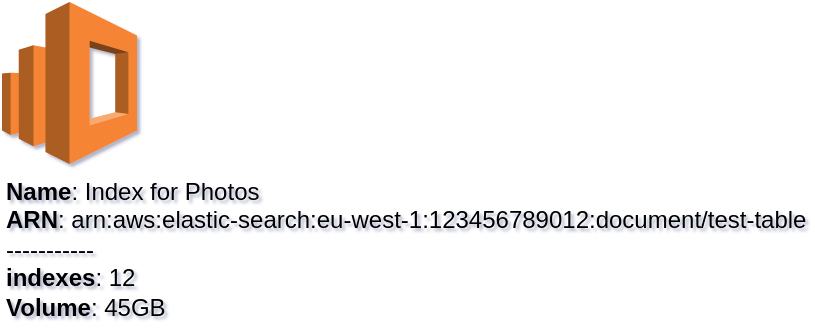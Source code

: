 <mxfile type="MultiCloud">
	<diagram id="diagram_1" name="AWS components">
		<mxGraphModel dx="1015" dy="661" grid="1" gridSize="10" guides="1" tooltips="1" connect="1" arrows="1" fold="1" page="1" pageScale="1" pageWidth="850" pageHeight="1100" math="0" shadow="1">
			<root>
				<mxCell id="0"/>
				<mxCell id="1" parent="0"/>
				<mxCell id="vertex:elasticsearch_service:arn:aws:elastic-search:eu-west-1:123456789012:document/test-table" value="&lt;b&gt;Name&lt;/b&gt;: Index for Photos&lt;BR&gt;&lt;b&gt;ARN&lt;/b&gt;: arn:aws:elastic-search:eu-west-1:123456789012:document/test-table&lt;BR&gt;-----------&lt;BR&gt;&lt;b&gt;indexes&lt;/b&gt;: 12&lt;BR&gt;&lt;b&gt;Volume&lt;/b&gt;: 45GB" style="outlineConnect=0;dashed=0;verticalLabelPosition=bottom;verticalAlign=top;align=left;html=1;shape=mxgraph.aws3.elasticsearch_service;fillColor=#F58534;gradientColor=none;" parent="1" vertex="1">
					<mxGeometry width="67.5" height="81" as="geometry"/>
				</mxCell>
			</root>
		</mxGraphModel>
	</diagram>
</mxfile>